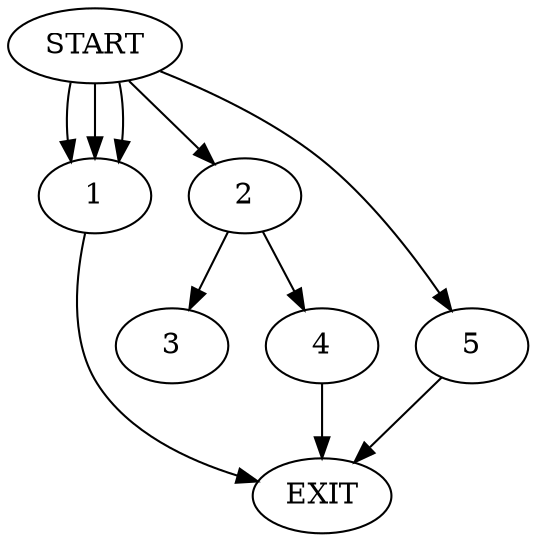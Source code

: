 digraph { 
0 [label="START"];
1;
2;
3;
4;
5;
6[label="EXIT"];
0 -> 5;
0 -> 1;
0:s2 -> 1;
0:s3 -> 1;
0:s4 -> 2;
1 -> 6;
2 -> 3;
2 -> 4;
4 -> 6;
5 -> 6;
}